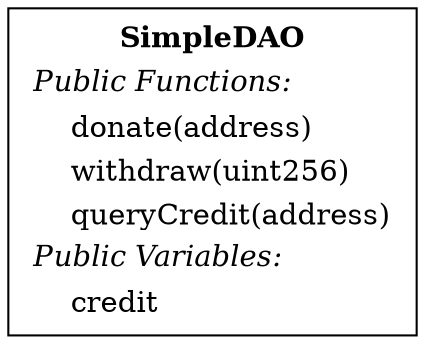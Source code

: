 digraph "" {
SimpleDAO[shape="box"label=< <TABLE border="0"><TR><TD align="center"><B>SimpleDAO</B></TD></TR><TR><TD align="left"><I>Public Functions:</I></TD></TR><TR><TD align="left">    donate(address)</TD></TR><TR><TD align="left">    withdraw(uint256)</TD></TR><TR><TD align="left">    queryCredit(address)</TD></TR><TR><TD align="left"><I>Public Variables:</I></TD></TR><TR><TD align="left">    credit</TD></TR></TABLE> >];

}